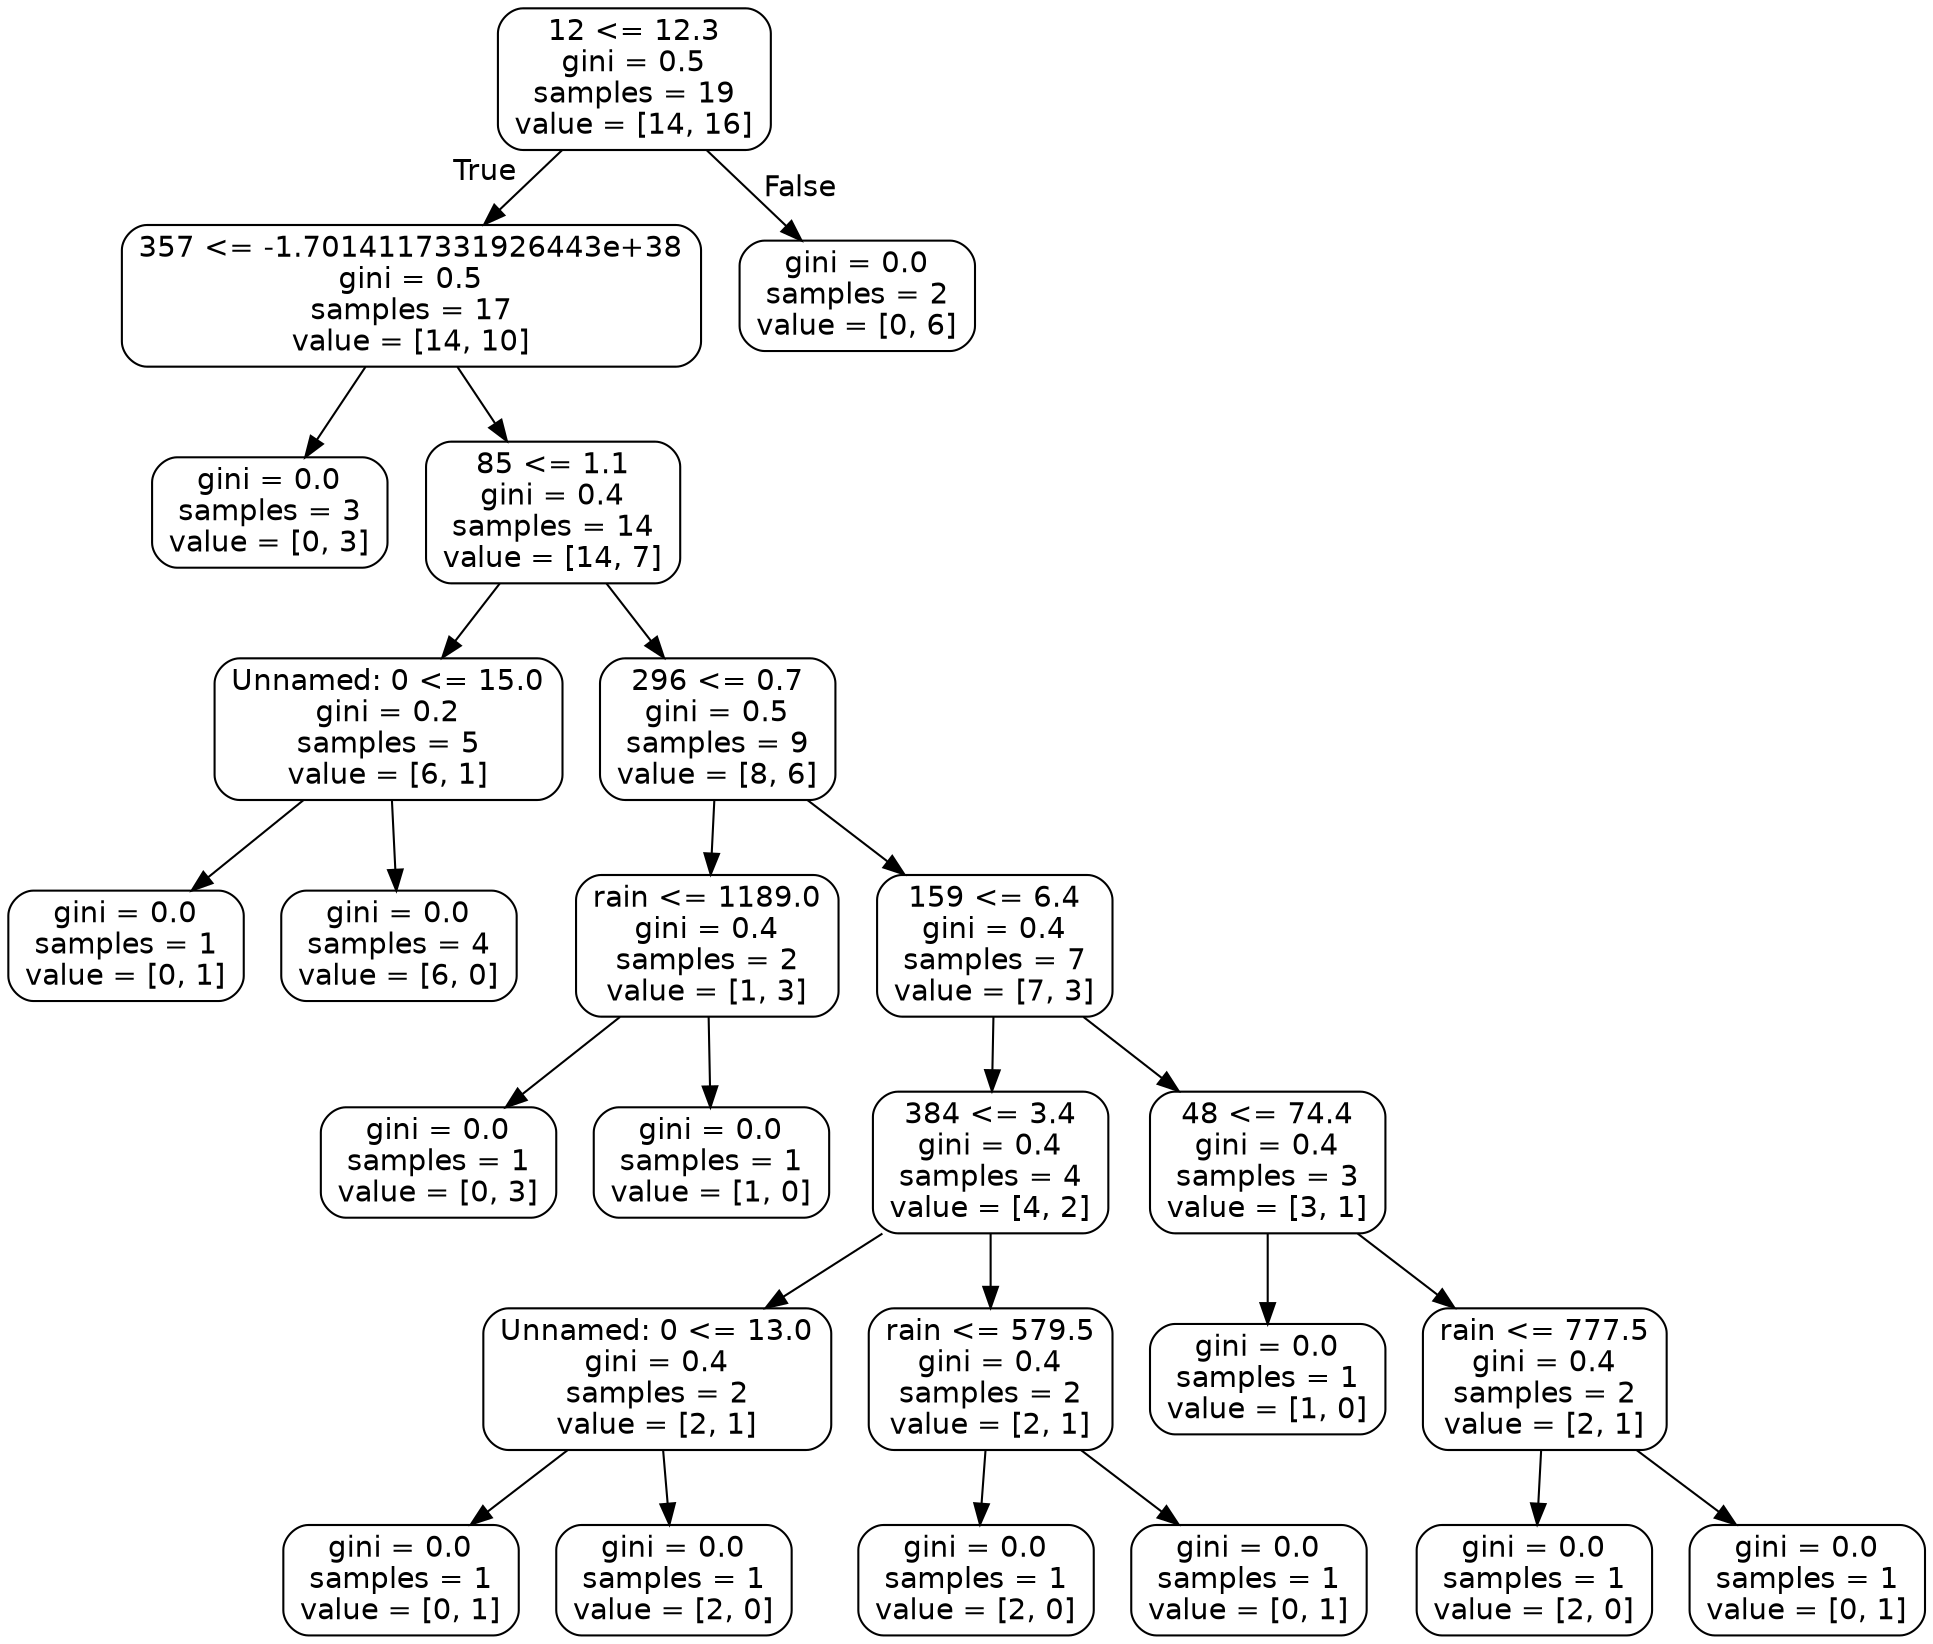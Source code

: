 digraph Tree {
node [shape=box, style="rounded", color="black", fontname=helvetica] ;
edge [fontname=helvetica] ;
0 [label="12 <= 12.3\ngini = 0.5\nsamples = 19\nvalue = [14, 16]"] ;
1 [label="357 <= -1.7014117331926443e+38\ngini = 0.5\nsamples = 17\nvalue = [14, 10]"] ;
0 -> 1 [labeldistance=2.5, labelangle=45, headlabel="True"] ;
2 [label="gini = 0.0\nsamples = 3\nvalue = [0, 3]"] ;
1 -> 2 ;
3 [label="85 <= 1.1\ngini = 0.4\nsamples = 14\nvalue = [14, 7]"] ;
1 -> 3 ;
4 [label="Unnamed: 0 <= 15.0\ngini = 0.2\nsamples = 5\nvalue = [6, 1]"] ;
3 -> 4 ;
5 [label="gini = 0.0\nsamples = 1\nvalue = [0, 1]"] ;
4 -> 5 ;
6 [label="gini = 0.0\nsamples = 4\nvalue = [6, 0]"] ;
4 -> 6 ;
7 [label="296 <= 0.7\ngini = 0.5\nsamples = 9\nvalue = [8, 6]"] ;
3 -> 7 ;
8 [label="rain <= 1189.0\ngini = 0.4\nsamples = 2\nvalue = [1, 3]"] ;
7 -> 8 ;
9 [label="gini = 0.0\nsamples = 1\nvalue = [0, 3]"] ;
8 -> 9 ;
10 [label="gini = 0.0\nsamples = 1\nvalue = [1, 0]"] ;
8 -> 10 ;
11 [label="159 <= 6.4\ngini = 0.4\nsamples = 7\nvalue = [7, 3]"] ;
7 -> 11 ;
12 [label="384 <= 3.4\ngini = 0.4\nsamples = 4\nvalue = [4, 2]"] ;
11 -> 12 ;
13 [label="Unnamed: 0 <= 13.0\ngini = 0.4\nsamples = 2\nvalue = [2, 1]"] ;
12 -> 13 ;
14 [label="gini = 0.0\nsamples = 1\nvalue = [0, 1]"] ;
13 -> 14 ;
15 [label="gini = 0.0\nsamples = 1\nvalue = [2, 0]"] ;
13 -> 15 ;
16 [label="rain <= 579.5\ngini = 0.4\nsamples = 2\nvalue = [2, 1]"] ;
12 -> 16 ;
17 [label="gini = 0.0\nsamples = 1\nvalue = [2, 0]"] ;
16 -> 17 ;
18 [label="gini = 0.0\nsamples = 1\nvalue = [0, 1]"] ;
16 -> 18 ;
19 [label="48 <= 74.4\ngini = 0.4\nsamples = 3\nvalue = [3, 1]"] ;
11 -> 19 ;
20 [label="gini = 0.0\nsamples = 1\nvalue = [1, 0]"] ;
19 -> 20 ;
21 [label="rain <= 777.5\ngini = 0.4\nsamples = 2\nvalue = [2, 1]"] ;
19 -> 21 ;
22 [label="gini = 0.0\nsamples = 1\nvalue = [2, 0]"] ;
21 -> 22 ;
23 [label="gini = 0.0\nsamples = 1\nvalue = [0, 1]"] ;
21 -> 23 ;
24 [label="gini = 0.0\nsamples = 2\nvalue = [0, 6]"] ;
0 -> 24 [labeldistance=2.5, labelangle=-45, headlabel="False"] ;
}